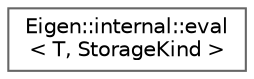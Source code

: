 digraph "Graphical Class Hierarchy"
{
 // LATEX_PDF_SIZE
  bgcolor="transparent";
  edge [fontname=Helvetica,fontsize=10,labelfontname=Helvetica,labelfontsize=10];
  node [fontname=Helvetica,fontsize=10,shape=box,height=0.2,width=0.4];
  rankdir="LR";
  Node0 [id="Node000000",label="Eigen::internal::eval\l\< T, StorageKind \>",height=0.2,width=0.4,color="grey40", fillcolor="white", style="filled",URL="$structEigen_1_1internal_1_1eval.html",tooltip=" "];
}
